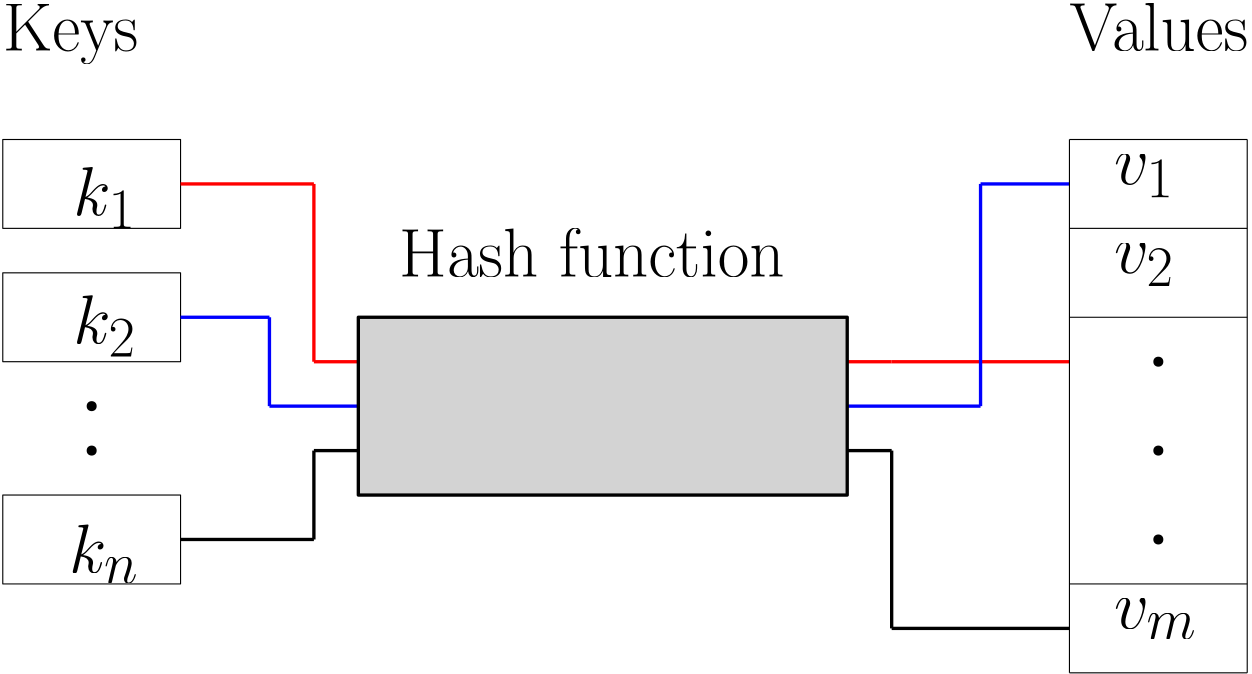 <?xml version="1.0"?>
<!DOCTYPE ipe SYSTEM "ipe.dtd">
<ipe version="70107" creator="Ipe 7.1.10">
<info created="D:20170126141934" modified="D:20170126142658"/>
<ipestyle name="basic">
<symbol name="arrow/arc(spx)">
<path stroke="sym-stroke" fill="sym-stroke" pen="sym-pen">
0 0 m
-1 0.333 l
-1 -0.333 l
h
</path>
</symbol>
<symbol name="arrow/farc(spx)">
<path stroke="sym-stroke" fill="white" pen="sym-pen">
0 0 m
-1 0.333 l
-1 -0.333 l
h
</path>
</symbol>
<symbol name="arrow/ptarc(spx)">
<path stroke="sym-stroke" fill="sym-stroke" pen="sym-pen">
0 0 m
-1 0.333 l
-0.8 0 l
-1 -0.333 l
h
</path>
</symbol>
<symbol name="arrow/fptarc(spx)">
<path stroke="sym-stroke" fill="white" pen="sym-pen">
0 0 m
-1 0.333 l
-0.8 0 l
-1 -0.333 l
h
</path>
</symbol>
<symbol name="mark/circle(sx)" transformations="translations">
<path fill="sym-stroke">
0.6 0 0 0.6 0 0 e
0.4 0 0 0.4 0 0 e
</path>
</symbol>
<symbol name="mark/disk(sx)" transformations="translations">
<path fill="sym-stroke">
0.6 0 0 0.6 0 0 e
</path>
</symbol>
<symbol name="mark/fdisk(sfx)" transformations="translations">
<group>
<path fill="sym-fill">
0.5 0 0 0.5 0 0 e
</path>
<path fill="sym-stroke" fillrule="eofill">
0.6 0 0 0.6 0 0 e
0.4 0 0 0.4 0 0 e
</path>
</group>
</symbol>
<symbol name="mark/box(sx)" transformations="translations">
<path fill="sym-stroke" fillrule="eofill">
-0.6 -0.6 m
0.6 -0.6 l
0.6 0.6 l
-0.6 0.6 l
h
-0.4 -0.4 m
0.4 -0.4 l
0.4 0.4 l
-0.4 0.4 l
h
</path>
</symbol>
<symbol name="mark/square(sx)" transformations="translations">
<path fill="sym-stroke">
-0.6 -0.6 m
0.6 -0.6 l
0.6 0.6 l
-0.6 0.6 l
h
</path>
</symbol>
<symbol name="mark/fsquare(sfx)" transformations="translations">
<group>
<path fill="sym-fill">
-0.5 -0.5 m
0.5 -0.5 l
0.5 0.5 l
-0.5 0.5 l
h
</path>
<path fill="sym-stroke" fillrule="eofill">
-0.6 -0.6 m
0.6 -0.6 l
0.6 0.6 l
-0.6 0.6 l
h
-0.4 -0.4 m
0.4 -0.4 l
0.4 0.4 l
-0.4 0.4 l
h
</path>
</group>
</symbol>
<symbol name="mark/cross(sx)" transformations="translations">
<group>
<path fill="sym-stroke">
-0.43 -0.57 m
0.57 0.43 l
0.43 0.57 l
-0.57 -0.43 l
h
</path>
<path fill="sym-stroke">
-0.43 0.57 m
0.57 -0.43 l
0.43 -0.57 l
-0.57 0.43 l
h
</path>
</group>
</symbol>
<symbol name="arrow/fnormal(spx)">
<path stroke="sym-stroke" fill="white" pen="sym-pen">
0 0 m
-1 0.333 l
-1 -0.333 l
h
</path>
</symbol>
<symbol name="arrow/pointed(spx)">
<path stroke="sym-stroke" fill="sym-stroke" pen="sym-pen">
0 0 m
-1 0.333 l
-0.8 0 l
-1 -0.333 l
h
</path>
</symbol>
<symbol name="arrow/fpointed(spx)">
<path stroke="sym-stroke" fill="white" pen="sym-pen">
0 0 m
-1 0.333 l
-0.8 0 l
-1 -0.333 l
h
</path>
</symbol>
<symbol name="arrow/linear(spx)">
<path stroke="sym-stroke" pen="sym-pen">
-1 0.333 m
0 0 l
-1 -0.333 l
</path>
</symbol>
<symbol name="arrow/fdouble(spx)">
<path stroke="sym-stroke" fill="white" pen="sym-pen">
0 0 m
-1 0.333 l
-1 -0.333 l
h
-1 0 m
-2 0.333 l
-2 -0.333 l
h
</path>
</symbol>
<symbol name="arrow/double(spx)">
<path stroke="sym-stroke" fill="sym-stroke" pen="sym-pen">
0 0 m
-1 0.333 l
-1 -0.333 l
h
-1 0 m
-2 0.333 l
-2 -0.333 l
h
</path>
</symbol>
<pen name="heavier" value="0.8"/>
<pen name="fat" value="1.2"/>
<pen name="ultrafat" value="2"/>
<symbolsize name="large" value="5"/>
<symbolsize name="small" value="2"/>
<symbolsize name="tiny" value="1.1"/>
<arrowsize name="large" value="10"/>
<arrowsize name="small" value="5"/>
<arrowsize name="tiny" value="3"/>
<color name="red" value="1 0 0"/>
<color name="green" value="0 1 0"/>
<color name="blue" value="0 0 1"/>
<color name="yellow" value="1 1 0"/>
<color name="orange" value="1 0.647 0"/>
<color name="gold" value="1 0.843 0"/>
<color name="purple" value="0.627 0.125 0.941"/>
<color name="gray" value="0.745"/>
<color name="brown" value="0.647 0.165 0.165"/>
<color name="navy" value="0 0 0.502"/>
<color name="pink" value="1 0.753 0.796"/>
<color name="seagreen" value="0.18 0.545 0.341"/>
<color name="turquoise" value="0.251 0.878 0.816"/>
<color name="violet" value="0.933 0.51 0.933"/>
<color name="darkblue" value="0 0 0.545"/>
<color name="darkcyan" value="0 0.545 0.545"/>
<color name="darkgray" value="0.663"/>
<color name="darkgreen" value="0 0.392 0"/>
<color name="darkmagenta" value="0.545 0 0.545"/>
<color name="darkorange" value="1 0.549 0"/>
<color name="darkred" value="0.545 0 0"/>
<color name="lightblue" value="0.678 0.847 0.902"/>
<color name="lightcyan" value="0.878 1 1"/>
<color name="lightgray" value="0.827"/>
<color name="lightgreen" value="0.565 0.933 0.565"/>
<color name="lightyellow" value="1 1 0.878"/>
<dashstyle name="dashed" value="[4] 0"/>
<dashstyle name="dotted" value="[1 3] 0"/>
<dashstyle name="dash dotted" value="[4 2 1 2] 0"/>
<dashstyle name="dash dot dotted" value="[4 2 1 2 1 2] 0"/>
<textsize name="large" value="\large"/>
<textsize name="Large" value="\Large"/>
<textsize name="LARGE" value="\LARGE"/>
<textsize name="huge" value="\huge"/>
<textsize name="Huge" value="\Huge"/>
<textsize name="small" value="\small"/>
<textsize name="footnote" value="\footnotesize"/>
<textsize name="tiny" value="\tiny"/>
<textstyle name="center" begin="\begin{center}" end="\end{center}"/>
<textstyle name="itemize" begin="\begin{itemize}" end="\end{itemize}"/>
<textstyle name="item" begin="\begin{itemize}\item{}" end="\end{itemize}"/>
<gridsize name="4 pts" value="4"/>
<gridsize name="8 pts (~3 mm)" value="8"/>
<gridsize name="16 pts (~6 mm)" value="16"/>
<gridsize name="32 pts (~12 mm)" value="32"/>
<gridsize name="10 pts (~3.5 mm)" value="10"/>
<gridsize name="20 pts (~7 mm)" value="20"/>
<gridsize name="14 pts (~5 mm)" value="14"/>
<gridsize name="28 pts (~10 mm)" value="28"/>
<gridsize name="56 pts (~20 mm)" value="56"/>
<anglesize name="90 deg" value="90"/>
<anglesize name="60 deg" value="60"/>
<anglesize name="45 deg" value="45"/>
<anglesize name="30 deg" value="30"/>
<anglesize name="22.5 deg" value="22.5"/>
<opacity name="10%" value="0.1"/>
<opacity name="30%" value="0.3"/>
<opacity name="50%" value="0.5"/>
<opacity name="75%" value="0.75"/>
<tiling name="falling" angle="-60" step="4" width="1"/>
<tiling name="rising" angle="30" step="4" width="1"/>
</ipestyle>
<page>
<layer name="alpha"/>
<view layers="alpha" active="alpha"/>
<text layer="alpha" transformations="translations" pos="64 736" stroke="black" type="label" width="56.311" height="16.936" depth="4.82" valign="baseline" size="Huge">Keys
</text>
<text matrix="1 0 0 1 14.6835 -97.3165" transformations="translations" pos="192 752" stroke="black" type="label" width="146.319" height="17.213" depth="0" valign="baseline" size="Huge">Hash function
</text>
<text matrix="1 0 0 1 0 -16" transformations="translations" pos="448 752" stroke="black" type="label" width="64.441" height="17.213" depth="0" valign="baseline" size="Huge">Values</text>
<path stroke="black">
448 672 m
512 672 l
</path>
<path stroke="black">
448 640 m
512 640 l
</path>
<text matrix="1 0 0 1 -70.597 -27.22" transformations="translations" pos="160 704" stroke="black" type="label" width="22.597" height="17.215" depth="4.78" valign="baseline" size="Huge">$k_1$</text>
<path stroke="black">
64 704 m
64 672 l
128 672 l
128 704 l
h
</path>
<path stroke="black">
64 656 m
64 624 l
128 624 l
128 656 l
h
</path>
<use name="mark/disk(sx)" pos="96 608" size="normal" stroke="black"/>
<use name="mark/disk(sx)" pos="96 592" size="normal" stroke="black"/>
<path stroke="black">
64 576 m
64 544 l
128 544 l
128 576 l
h
</path>
<text matrix="1 0 0 1 -6.597 -9.3161" transformations="translations" pos="96 640" stroke="black" type="label" width="22.597" height="17.215" depth="4.78" valign="baseline" size="Huge">$k_2$</text>
<text matrix="1 0 0 1 -11.8484 -11.1901" transformations="translations" pos="99.6984 559.31" stroke="black" type="label" width="25.198" height="17.211" depth="3.72" valign="baseline" size="Huge">$k_n$</text>
<path stroke="black">
448 544 m
512 544 l
</path>
<path stroke="black">
448 512 m
512 512 l
</path>
<path stroke="black">
192 640 m
192 576 l
368 576 l
368 640 l
h
</path>
<path stroke="red" fill="red" pen="fat">
128 688 m
176 688 l
</path>
<path stroke="red" pen="fat">
176 688 m
176 624 l
</path>
<path stroke="red" pen="fat">
176 624 m
384 624 l
</path>
<path stroke="red" pen="fat">
384 624 m
448 624 l
</path>
<path stroke="blue" pen="fat">
128 640 m
160 640 l
</path>
<path stroke="blue" pen="fat">
160 640 m
160 608 l
</path>
<path stroke="blue" pen="fat">
160 608 m
416 608 l
</path>
<path stroke="blue" pen="fat">
416 608 m
416 688 l
</path>
<path stroke="blue" pen="fat">
416 688 m
448 688 l
</path>
<path stroke="black" pen="fat">
128 560 m
176 560 l
</path>
<path stroke="black" pen="fat">
176 560 m
176 592 l
</path>
<path stroke="black" pen="fat">
176 592 m
384 592 l
</path>
<path stroke="black" fill="lightgray" pen="fat">
192 640 m
192 576 l
368 576 l
368 640 l
h
</path>
<text transformations="translations" pos="464 688" stroke="black" type="label" width="21.708" height="10.674" depth="4.78" valign="baseline" size="Huge">$v_1$</text>
<text transformations="translations" pos="464 656" stroke="black" type="label" width="21.708" height="10.674" depth="4.78" valign="baseline" size="Huge">$v_2$</text>
<use name="mark/disk(sx)" pos="480 624" size="normal" stroke="black"/>
<use name="mark/disk(sx)" pos="480 592" size="normal" stroke="black"/>
<use name="mark/disk(sx)" pos="480 560" size="normal" stroke="black"/>
<text transformations="translations" pos="464 528" stroke="black" type="label" width="29.929" height="10.67" depth="3.72" valign="baseline" size="Huge">$v_m$</text>
<path stroke="black" fill="lightgray" pen="fat">
384 592 m
384 528 l
</path>
<path stroke="black" fill="lightgray" pen="fat">
384 528 m
448 528 l
</path>
<path stroke="black" fill="white">
448 704 m
512 704 l
</path>
<path stroke="black" fill="white">
512 704 m
512 512 l
</path>
<path stroke="black" fill="white">
448 704 m
448 512 l
</path>
</page>
</ipe>
